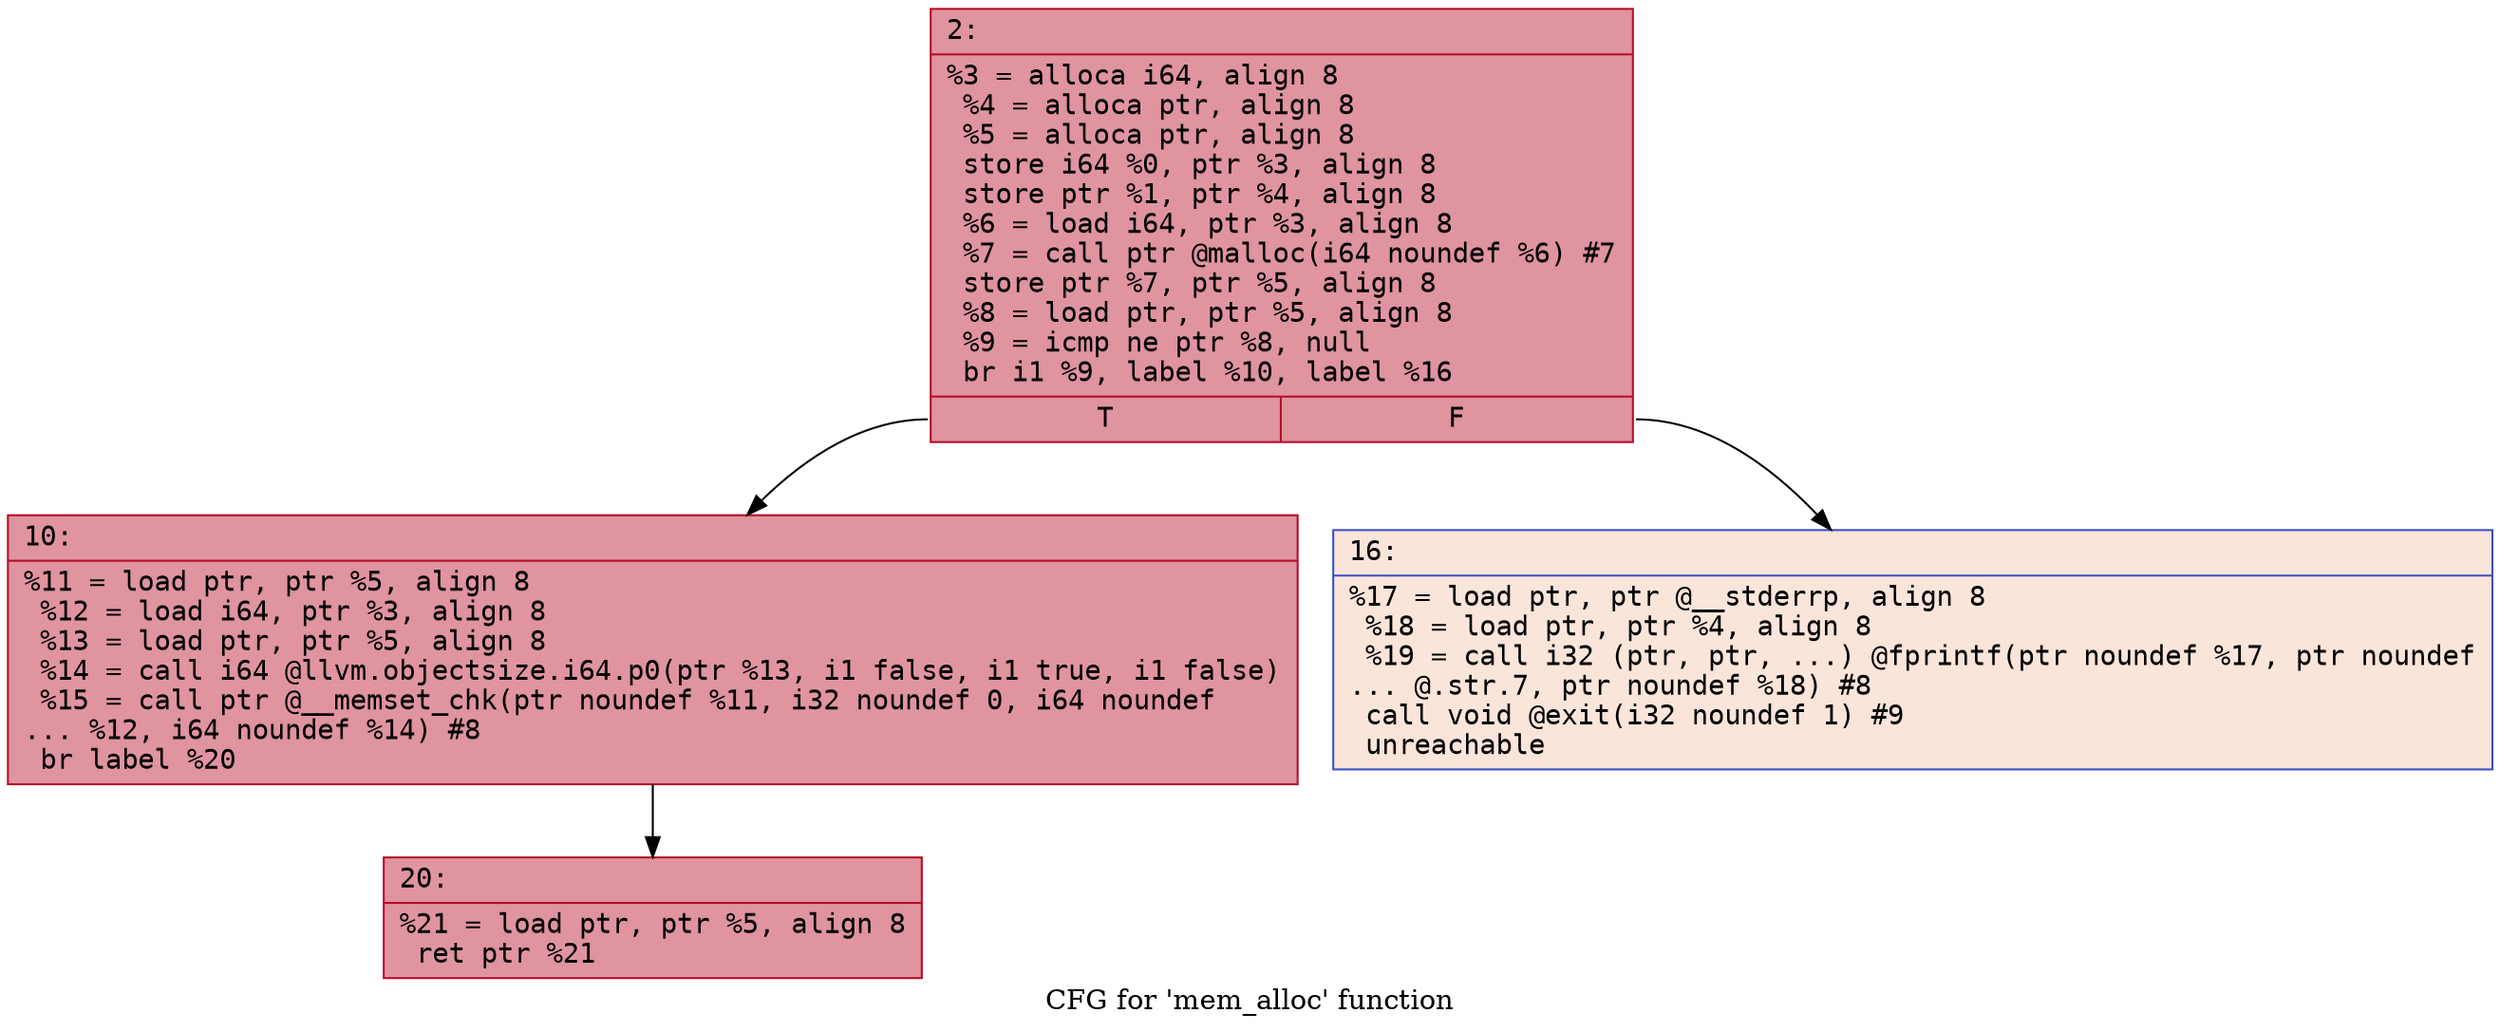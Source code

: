 digraph "CFG for 'mem_alloc' function" {
	label="CFG for 'mem_alloc' function";

	Node0x600001f9f160 [shape=record,color="#b70d28ff", style=filled, fillcolor="#b70d2870" fontname="Courier",label="{2:\l|  %3 = alloca i64, align 8\l  %4 = alloca ptr, align 8\l  %5 = alloca ptr, align 8\l  store i64 %0, ptr %3, align 8\l  store ptr %1, ptr %4, align 8\l  %6 = load i64, ptr %3, align 8\l  %7 = call ptr @malloc(i64 noundef %6) #7\l  store ptr %7, ptr %5, align 8\l  %8 = load ptr, ptr %5, align 8\l  %9 = icmp ne ptr %8, null\l  br i1 %9, label %10, label %16\l|{<s0>T|<s1>F}}"];
	Node0x600001f9f160:s0 -> Node0x600001f9f1b0[tooltip="2 -> 10\nProbability 100.00%" ];
	Node0x600001f9f160:s1 -> Node0x600001f9f200[tooltip="2 -> 16\nProbability 0.00%" ];
	Node0x600001f9f1b0 [shape=record,color="#b70d28ff", style=filled, fillcolor="#b70d2870" fontname="Courier",label="{10:\l|  %11 = load ptr, ptr %5, align 8\l  %12 = load i64, ptr %3, align 8\l  %13 = load ptr, ptr %5, align 8\l  %14 = call i64 @llvm.objectsize.i64.p0(ptr %13, i1 false, i1 true, i1 false)\l  %15 = call ptr @__memset_chk(ptr noundef %11, i32 noundef 0, i64 noundef\l... %12, i64 noundef %14) #8\l  br label %20\l}"];
	Node0x600001f9f1b0 -> Node0x600001f9f250[tooltip="10 -> 20\nProbability 100.00%" ];
	Node0x600001f9f200 [shape=record,color="#3d50c3ff", style=filled, fillcolor="#f4c5ad70" fontname="Courier",label="{16:\l|  %17 = load ptr, ptr @__stderrp, align 8\l  %18 = load ptr, ptr %4, align 8\l  %19 = call i32 (ptr, ptr, ...) @fprintf(ptr noundef %17, ptr noundef\l... @.str.7, ptr noundef %18) #8\l  call void @exit(i32 noundef 1) #9\l  unreachable\l}"];
	Node0x600001f9f250 [shape=record,color="#b70d28ff", style=filled, fillcolor="#b70d2870" fontname="Courier",label="{20:\l|  %21 = load ptr, ptr %5, align 8\l  ret ptr %21\l}"];
}
